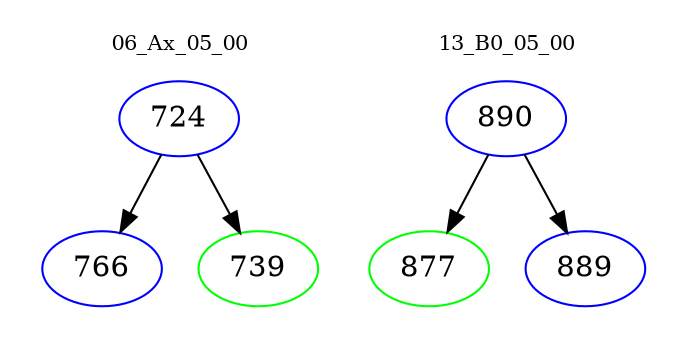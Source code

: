 digraph{
subgraph cluster_0 {
color = white
label = "06_Ax_05_00";
fontsize=10;
T0_724 [label="724", color="blue"]
T0_724 -> T0_766 [color="black"]
T0_766 [label="766", color="blue"]
T0_724 -> T0_739 [color="black"]
T0_739 [label="739", color="green"]
}
subgraph cluster_1 {
color = white
label = "13_B0_05_00";
fontsize=10;
T1_890 [label="890", color="blue"]
T1_890 -> T1_877 [color="black"]
T1_877 [label="877", color="green"]
T1_890 -> T1_889 [color="black"]
T1_889 [label="889", color="blue"]
}
}
